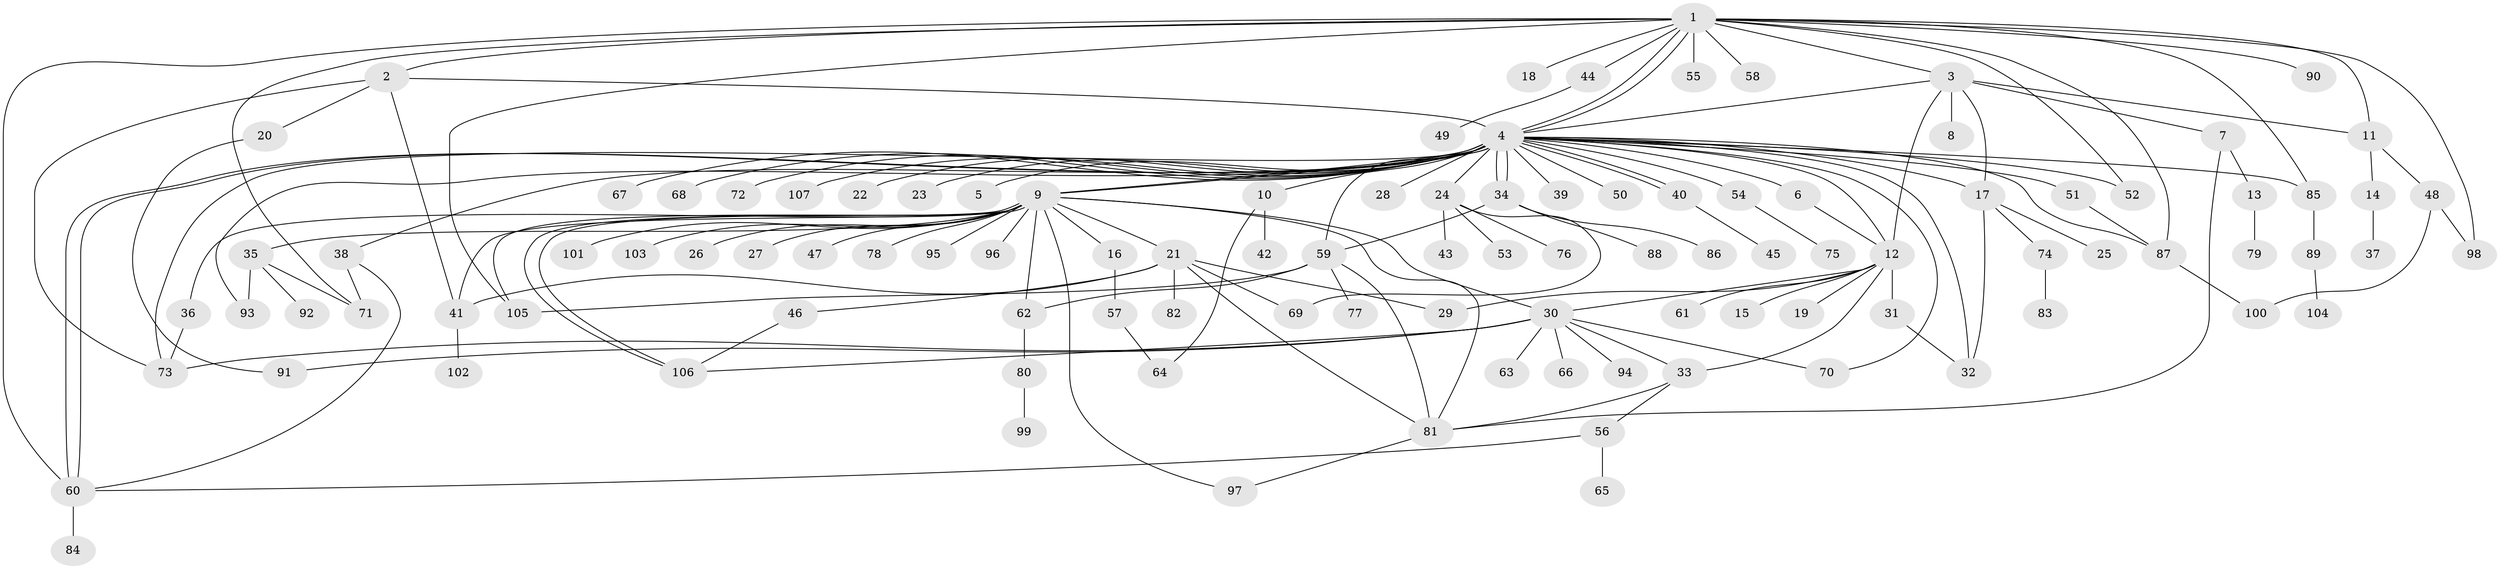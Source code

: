 // Generated by graph-tools (version 1.1) at 2025/25/03/09/25 03:25:58]
// undirected, 107 vertices, 155 edges
graph export_dot {
graph [start="1"]
  node [color=gray90,style=filled];
  1;
  2;
  3;
  4;
  5;
  6;
  7;
  8;
  9;
  10;
  11;
  12;
  13;
  14;
  15;
  16;
  17;
  18;
  19;
  20;
  21;
  22;
  23;
  24;
  25;
  26;
  27;
  28;
  29;
  30;
  31;
  32;
  33;
  34;
  35;
  36;
  37;
  38;
  39;
  40;
  41;
  42;
  43;
  44;
  45;
  46;
  47;
  48;
  49;
  50;
  51;
  52;
  53;
  54;
  55;
  56;
  57;
  58;
  59;
  60;
  61;
  62;
  63;
  64;
  65;
  66;
  67;
  68;
  69;
  70;
  71;
  72;
  73;
  74;
  75;
  76;
  77;
  78;
  79;
  80;
  81;
  82;
  83;
  84;
  85;
  86;
  87;
  88;
  89;
  90;
  91;
  92;
  93;
  94;
  95;
  96;
  97;
  98;
  99;
  100;
  101;
  102;
  103;
  104;
  105;
  106;
  107;
  1 -- 2;
  1 -- 3;
  1 -- 4;
  1 -- 4;
  1 -- 11;
  1 -- 18;
  1 -- 44;
  1 -- 52;
  1 -- 55;
  1 -- 58;
  1 -- 60;
  1 -- 71;
  1 -- 85;
  1 -- 87;
  1 -- 90;
  1 -- 98;
  1 -- 105;
  2 -- 4;
  2 -- 20;
  2 -- 41;
  2 -- 73;
  3 -- 4;
  3 -- 7;
  3 -- 8;
  3 -- 11;
  3 -- 12;
  3 -- 17;
  4 -- 5;
  4 -- 6;
  4 -- 9;
  4 -- 9;
  4 -- 10;
  4 -- 12;
  4 -- 17;
  4 -- 22;
  4 -- 23;
  4 -- 24;
  4 -- 28;
  4 -- 32;
  4 -- 34;
  4 -- 34;
  4 -- 38;
  4 -- 39;
  4 -- 40;
  4 -- 40;
  4 -- 50;
  4 -- 51;
  4 -- 52;
  4 -- 54;
  4 -- 59;
  4 -- 60;
  4 -- 60;
  4 -- 67;
  4 -- 68;
  4 -- 70;
  4 -- 72;
  4 -- 73;
  4 -- 85;
  4 -- 87;
  4 -- 93;
  4 -- 107;
  6 -- 12;
  7 -- 13;
  7 -- 81;
  9 -- 16;
  9 -- 21;
  9 -- 26;
  9 -- 27;
  9 -- 30;
  9 -- 35;
  9 -- 36;
  9 -- 41;
  9 -- 47;
  9 -- 62;
  9 -- 78;
  9 -- 81;
  9 -- 95;
  9 -- 96;
  9 -- 97;
  9 -- 101;
  9 -- 103;
  9 -- 105;
  9 -- 106;
  9 -- 106;
  10 -- 42;
  10 -- 64;
  11 -- 14;
  11 -- 48;
  12 -- 15;
  12 -- 19;
  12 -- 29;
  12 -- 30;
  12 -- 31;
  12 -- 33;
  12 -- 61;
  13 -- 79;
  14 -- 37;
  16 -- 57;
  17 -- 25;
  17 -- 32;
  17 -- 74;
  20 -- 91;
  21 -- 29;
  21 -- 41;
  21 -- 46;
  21 -- 69;
  21 -- 81;
  21 -- 82;
  24 -- 43;
  24 -- 53;
  24 -- 69;
  24 -- 76;
  30 -- 33;
  30 -- 63;
  30 -- 66;
  30 -- 70;
  30 -- 73;
  30 -- 91;
  30 -- 94;
  30 -- 106;
  31 -- 32;
  33 -- 56;
  33 -- 81;
  34 -- 59;
  34 -- 86;
  34 -- 88;
  35 -- 71;
  35 -- 92;
  35 -- 93;
  36 -- 73;
  38 -- 60;
  38 -- 71;
  40 -- 45;
  41 -- 102;
  44 -- 49;
  46 -- 106;
  48 -- 98;
  48 -- 100;
  51 -- 87;
  54 -- 75;
  56 -- 60;
  56 -- 65;
  57 -- 64;
  59 -- 62;
  59 -- 77;
  59 -- 81;
  59 -- 105;
  60 -- 84;
  62 -- 80;
  74 -- 83;
  80 -- 99;
  81 -- 97;
  85 -- 89;
  87 -- 100;
  89 -- 104;
}
